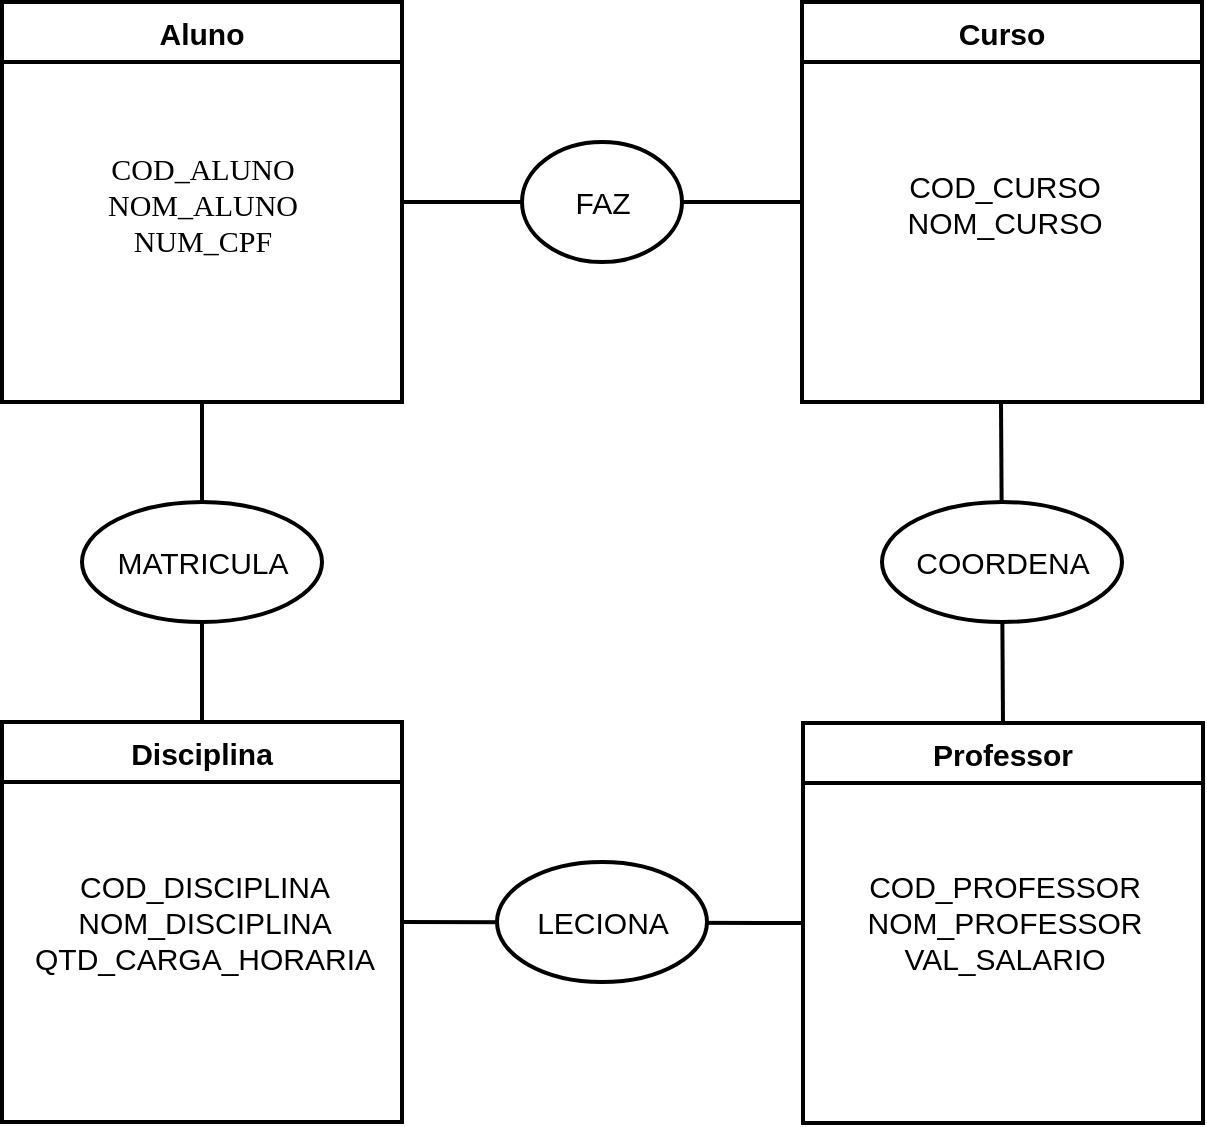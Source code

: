 <mxfile version="20.2.7" type="onedrive"><diagram id="d_3BnodEgW4Vbp1OTleI" name="Página-1"><mxGraphModel grid="1" page="1" gridSize="10" guides="1" tooltips="1" connect="1" arrows="1" fold="1" pageScale="1" pageWidth="827" pageHeight="1169" math="0" shadow="0"><root><mxCell id="0"/><mxCell id="1" parent="0"/><mxCell id="qTahAJkin5ABn7oCZF74-1" value="" style="endArrow=none;html=1;rounded=0;exitX=0.5;exitY=0;exitDx=0;exitDy=0;strokeWidth=2;fontSize=15;textDirection=ltr;" edge="1" parent="1" source="qTahAJkin5ABn7oCZF74-9"><mxGeometry width="50" height="50" relative="1" as="geometry"><mxPoint x="180.5" y="440" as="sourcePoint"/><mxPoint x="180" y="280" as="targetPoint"/></mxGeometry></mxCell><mxCell id="qTahAJkin5ABn7oCZF74-2" value="" style="endArrow=none;html=1;rounded=0;exitX=1;exitY=0.5;exitDx=0;exitDy=0;entryX=0;entryY=0.5;entryDx=0;entryDy=0;strokeWidth=2;fontSize=15;textDirection=ltr;" edge="1" parent="1" target="qTahAJkin5ABn7oCZF74-7"><mxGeometry width="50" height="50" relative="1" as="geometry"><mxPoint x="280" y="540" as="sourcePoint"/><mxPoint x="477.5" y="539.5" as="targetPoint"/></mxGeometry></mxCell><mxCell id="qTahAJkin5ABn7oCZF74-3" value="" style="endArrow=none;html=1;rounded=0;exitX=0.5;exitY=0;exitDx=0;exitDy=0;strokeWidth=2;fontSize=15;textDirection=ltr;" edge="1" parent="1" source="qTahAJkin5ABn7oCZF74-7"><mxGeometry width="50" height="50" relative="1" as="geometry"><mxPoint x="579.5" y="430" as="sourcePoint"/><mxPoint x="579.5" y="280" as="targetPoint"/></mxGeometry></mxCell><mxCell id="qTahAJkin5ABn7oCZF74-4" value="" style="endArrow=none;html=1;rounded=0;exitX=1;exitY=0.5;exitDx=0;exitDy=0;entryX=0;entryY=0.5;entryDx=0;entryDy=0;strokeWidth=2;fontSize=15;textDirection=ltr;" edge="1" parent="1" source="qTahAJkin5ABn7oCZF74-5" target="qTahAJkin5ABn7oCZF74-11"><mxGeometry width="50" height="50" relative="1" as="geometry"><mxPoint x="285" y="180" as="sourcePoint"/><mxPoint x="477.5" y="179.5" as="targetPoint"/></mxGeometry></mxCell><mxCell id="qTahAJkin5ABn7oCZF74-5" value="Aluno" style="swimlane;startSize=30;strokeWidth=2;fontSize=15;textDirection=ltr;" vertex="1" parent="1"><mxGeometry x="80" y="80" width="200" height="200" as="geometry"><mxRectangle x="80" y="80" width="75" height="30" as="alternateBounds"/></mxGeometry></mxCell><mxCell id="qTahAJkin5ABn7oCZF74-6" value="&lt;span style=&quot;font-family: Verdana; font-size: 15px;&quot;&gt;COD_ALUNO&lt;br style=&quot;font-size: 15px;&quot;&gt;&lt;/span&gt;&lt;span style=&quot;font-family: Verdana; font-size: 15px;&quot;&gt;NOM_ALUNO&lt;/span&gt;&lt;br style=&quot;font-family: Verdana; font-size: 15px;&quot;&gt;&lt;span style=&quot;font-family: Verdana; font-size: 15px;&quot;&gt;NUM_CPF&lt;/span&gt;" style="text;html=1;align=center;verticalAlign=middle;resizable=0;points=[];autosize=1;strokeWidth=2;fontSize=15;textDirection=ltr;" vertex="1" parent="qTahAJkin5ABn7oCZF74-5"><mxGeometry x="32.5" y="63" width="135" height="75" as="geometry"/></mxCell><mxCell id="qTahAJkin5ABn7oCZF74-7" value="Professor" style="swimlane;startSize=30;strokeWidth=2;fontSize=15;textDirection=ltr;" vertex="1" parent="1"><mxGeometry x="480.5" y="440.5" width="200" height="200" as="geometry"><mxRectangle x="480" y="440" width="105" height="30" as="alternateBounds"/></mxGeometry></mxCell><mxCell id="qTahAJkin5ABn7oCZF74-8" value="&lt;font style=&quot;font-size: 15px;&quot;&gt;COD_PROFESSOR&lt;br style=&quot;font-size: 15px;&quot;&gt;NOM_PROFESSOR&lt;br style=&quot;font-size: 15px;&quot;&gt;VAL_SALARIO&lt;/font&gt;" style="text;html=1;align=center;verticalAlign=middle;resizable=0;points=[];autosize=1;strokeWidth=2;fontSize=15;textDirection=ltr;" vertex="1" parent="qTahAJkin5ABn7oCZF74-7"><mxGeometry x="17.5" y="62" width="165" height="75" as="geometry"/></mxCell><mxCell id="qTahAJkin5ABn7oCZF74-9" value="Disciplina" style="swimlane;startSize=30;strokeWidth=2;fontSize=15;textDirection=ltr;" vertex="1" parent="1"><mxGeometry x="80" y="440" width="200" height="200" as="geometry"><mxRectangle x="80" y="440" width="105" height="30" as="alternateBounds"/></mxGeometry></mxCell><mxCell id="qTahAJkin5ABn7oCZF74-10" value="&lt;font style=&quot;font-size: 15px;&quot;&gt;COD_DISCIPLINA&lt;br style=&quot;font-size: 15px;&quot;&gt;NOM_DISCIPLINA&lt;br style=&quot;font-size: 15px;&quot;&gt;QTD_CARGA_HORARIA&lt;br style=&quot;font-size: 15px;&quot;&gt;&lt;/font&gt;" style="text;html=1;align=center;verticalAlign=middle;resizable=0;points=[];autosize=1;strokeWidth=2;fontSize=15;textDirection=ltr;" vertex="1" parent="qTahAJkin5ABn7oCZF74-9"><mxGeometry x="3.5" y="62.5" width="195" height="75" as="geometry"/></mxCell><mxCell id="qTahAJkin5ABn7oCZF74-11" value="Curso" style="swimlane;startSize=30;strokeWidth=2;fontSize=15;textDirection=ltr;" vertex="1" parent="1"><mxGeometry x="480" y="80" width="200" height="200" as="geometry"><mxRectangle x="480" y="80" width="90" height="30" as="alternateBounds"/></mxGeometry></mxCell><mxCell id="qTahAJkin5ABn7oCZF74-12" value="&lt;font style=&quot;font-size: 15px;&quot;&gt;COD_CURSO&lt;br style=&quot;font-size: 15px;&quot;&gt;NOM_CURSO&lt;/font&gt;" style="text;html=1;align=center;verticalAlign=middle;resizable=0;points=[];autosize=1;strokeWidth=2;fontSize=15;textDirection=ltr;" vertex="1" parent="qTahAJkin5ABn7oCZF74-11"><mxGeometry x="33" y="78" width="135" height="45" as="geometry"/></mxCell><mxCell id="qTahAJkin5ABn7oCZF74-13" value="" style="ellipse;whiteSpace=wrap;html=1;strokeWidth=2;fontSize=15;textDirection=ltr;" vertex="1" parent="1"><mxGeometry x="120" y="330" width="120" height="60" as="geometry"/></mxCell><mxCell id="qTahAJkin5ABn7oCZF74-14" value="&lt;font style=&quot;font-size: 15px;&quot;&gt;MATRICULA&lt;/font&gt;" style="text;html=1;align=center;verticalAlign=middle;resizable=0;points=[];autosize=1;strokeWidth=2;fontSize=15;textDirection=ltr;" vertex="1" parent="1"><mxGeometry x="120" y="345" width="120" height="30" as="geometry"/></mxCell><mxCell id="qTahAJkin5ABn7oCZF74-15" value="" style="ellipse;whiteSpace=wrap;html=1;strokeWidth=2;fontSize=15;textDirection=ltr;" vertex="1" parent="1"><mxGeometry x="327.5" y="510" width="105" height="60" as="geometry"/></mxCell><mxCell id="qTahAJkin5ABn7oCZF74-16" value="" style="ellipse;whiteSpace=wrap;html=1;strokeWidth=2;fontSize=15;textDirection=ltr;" vertex="1" parent="1"><mxGeometry x="520" y="330" width="120" height="60" as="geometry"/></mxCell><mxCell id="qTahAJkin5ABn7oCZF74-17" value="" style="ellipse;whiteSpace=wrap;html=1;strokeWidth=2;fontSize=15;textDirection=ltr;" vertex="1" parent="1"><mxGeometry x="340" y="150" width="80" height="60" as="geometry"/></mxCell><mxCell id="qTahAJkin5ABn7oCZF74-18" value="&lt;font style=&quot;font-size: 15px;&quot;&gt;FAZ&lt;/font&gt;" style="text;html=1;align=center;verticalAlign=middle;resizable=0;points=[];autosize=1;strokeWidth=2;fontSize=15;textDirection=ltr;" vertex="1" parent="1"><mxGeometry x="350" y="165" width="60" height="30" as="geometry"/></mxCell><mxCell id="qTahAJkin5ABn7oCZF74-19" value="&lt;font style=&quot;font-size: 15px;&quot;&gt;COORDENA&lt;/font&gt;" style="text;html=1;align=center;verticalAlign=middle;resizable=0;points=[];autosize=1;strokeWidth=2;fontSize=15;textDirection=ltr;" vertex="1" parent="1"><mxGeometry x="520" y="345" width="120" height="30" as="geometry"/></mxCell><mxCell id="qTahAJkin5ABn7oCZF74-20" value="&lt;font style=&quot;font-size: 15px;&quot;&gt;LECIONA&lt;/font&gt;" style="text;html=1;align=center;verticalAlign=middle;resizable=0;points=[];autosize=1;strokeWidth=2;fontSize=15;textDirection=ltr;" vertex="1" parent="1"><mxGeometry x="335" y="525" width="90" height="30" as="geometry"/></mxCell></root></mxGraphModel></diagram></mxfile>